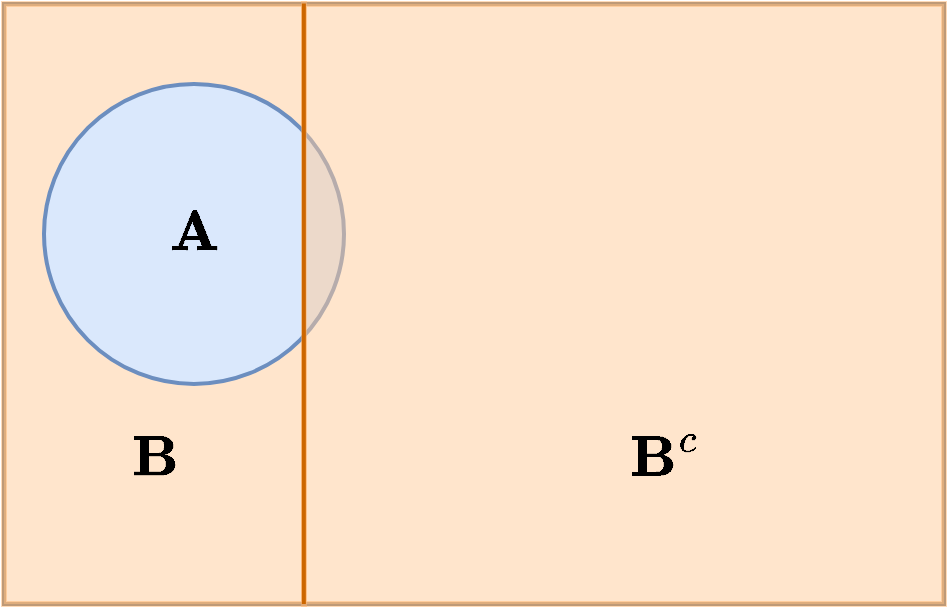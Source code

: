 <mxfile version="20.3.0" type="device"><diagram id="iNSDWAqDzrjI0HOQl_qb" name="Page-1"><mxGraphModel dx="689" dy="1221" grid="1" gridSize="10" guides="1" tooltips="1" connect="1" arrows="1" fold="1" page="1" pageScale="1" pageWidth="850" pageHeight="1100" math="1" shadow="0"><root><mxCell id="0"/><mxCell id="1" parent="0"/><mxCell id="0rlCRViXesMUhfK-X_jV-4" value="" style="rounded=0;whiteSpace=wrap;html=1;strokeWidth=2;opacity=50;fillColor=none;" parent="1" vertex="1"><mxGeometry x="190" y="250" width="470" height="300" as="geometry"/></mxCell><mxCell id="3pIMMPW5VwwEE0cIxbq0-1" value="" style="rounded=0;whiteSpace=wrap;html=1;strokeWidth=3;fontSize=52;fillColor=#ffcc99;direction=south;strokeColor=#FFB570;opacity=50;" parent="1" vertex="1"><mxGeometry x="190" y="250" width="150" height="300" as="geometry"/></mxCell><mxCell id="0rlCRViXesMUhfK-X_jV-1" value="" style="ellipse;whiteSpace=wrap;html=1;fillColor=#dae8fc;strokeColor=#6c8ebf;strokeWidth=2;" parent="1" vertex="1"><mxGeometry x="210" y="290" width="150" height="150" as="geometry"/></mxCell><mxCell id="3pIMMPW5VwwEE0cIxbq0-3" value="" style="rounded=0;whiteSpace=wrap;html=1;strokeWidth=3;fontSize=52;fillColor=#ffcc99;direction=south;strokeColor=#FFB570;opacity=50;" parent="1" vertex="1"><mxGeometry x="340" y="250" width="320" height="300" as="geometry"/></mxCell><mxCell id="3pIMMPW5VwwEE0cIxbq0-9" value="&lt;span style=&quot;font-size: 24px;&quot;&gt;$$\textbf{B}$$&lt;/span&gt;" style="text;html=1;strokeColor=none;fillColor=none;align=center;verticalAlign=middle;whiteSpace=wrap;rounded=0;fontSize=24;" parent="1" vertex="1"><mxGeometry x="234.75" y="461.5" width="60.5" height="33" as="geometry"/></mxCell><mxCell id="0rlCRViXesMUhfK-X_jV-3" value="&lt;span style=&quot;font-size: 24px;&quot;&gt;$$\textbf{A}$$&lt;/span&gt;" style="text;html=1;strokeColor=none;fillColor=none;align=center;verticalAlign=middle;whiteSpace=wrap;rounded=0;fontSize=24;" parent="1" vertex="1"><mxGeometry x="254.75" y="348.5" width="60.5" height="33" as="geometry"/></mxCell><mxCell id="OSuLdFuBp-q5p3dC5Jl0-1" value="&lt;span style=&quot;font-size: 24px;&quot;&gt;$$\textbf{B}^c$$&lt;/span&gt;" style="text;html=1;strokeColor=none;fillColor=none;align=center;verticalAlign=middle;whiteSpace=wrap;rounded=0;fontSize=24;" vertex="1" parent="1"><mxGeometry x="490" y="461.5" width="60.5" height="33" as="geometry"/></mxCell><mxCell id="OSuLdFuBp-q5p3dC5Jl0-2" value="" style="endArrow=none;html=1;rounded=0;fontSize=52;entryX=0.319;entryY=-0.001;entryDx=0;entryDy=0;entryPerimeter=0;exitX=0.319;exitY=1;exitDx=0;exitDy=0;exitPerimeter=0;strokeWidth=2;strokeColor=#CC6600;" edge="1" parent="1" source="0rlCRViXesMUhfK-X_jV-4" target="0rlCRViXesMUhfK-X_jV-4"><mxGeometry width="50" height="50" relative="1" as="geometry"><mxPoint x="400" y="1010" as="sourcePoint"/><mxPoint x="450" y="960" as="targetPoint"/></mxGeometry></mxCell></root></mxGraphModel></diagram></mxfile>